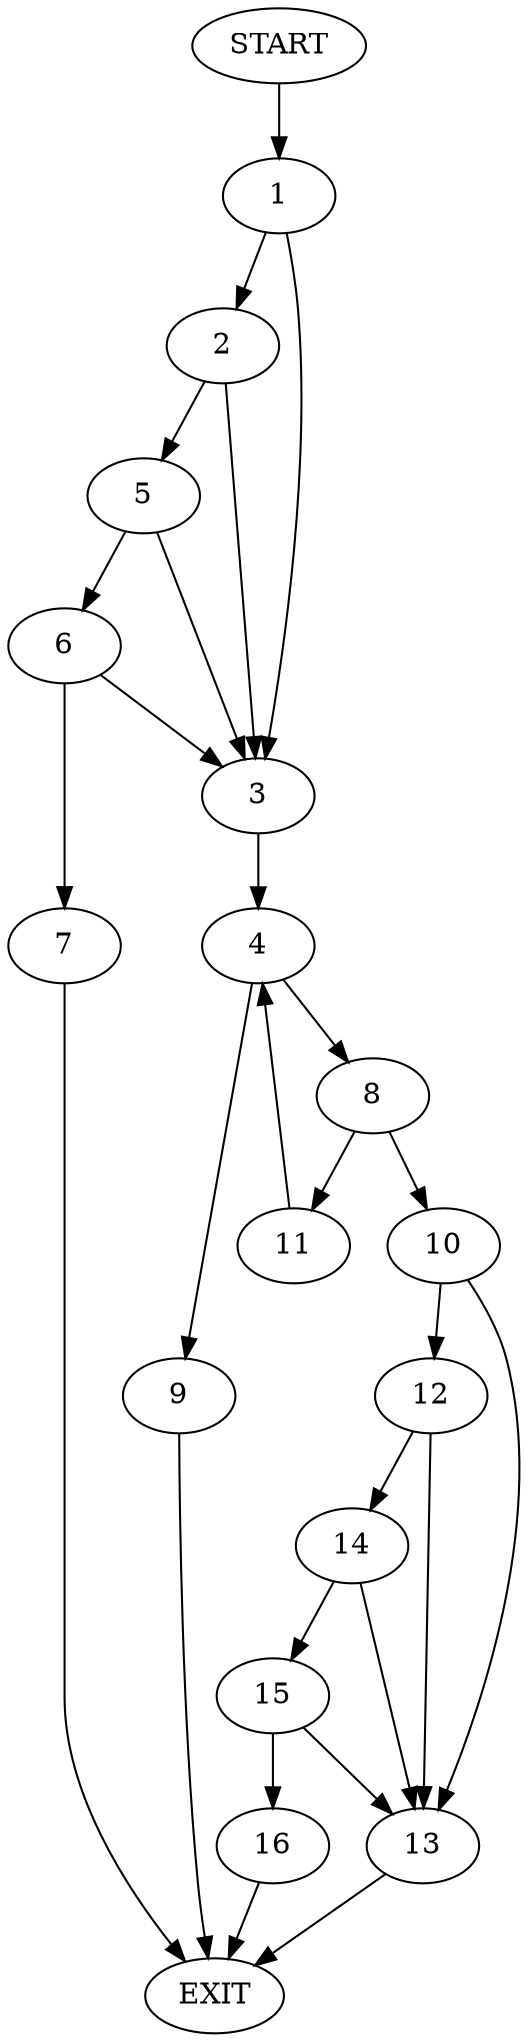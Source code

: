 digraph {
0 [label="START"]
17 [label="EXIT"]
0 -> 1
1 -> 2
1 -> 3
3 -> 4
2 -> 5
2 -> 3
5 -> 6
5 -> 3
6 -> 7
6 -> 3
7 -> 17
4 -> 8
4 -> 9
8 -> 10
8 -> 11
9 -> 17
11 -> 4
10 -> 12
10 -> 13
13 -> 17
12 -> 13
12 -> 14
14 -> 15
14 -> 13
15 -> 16
15 -> 13
16 -> 17
}
